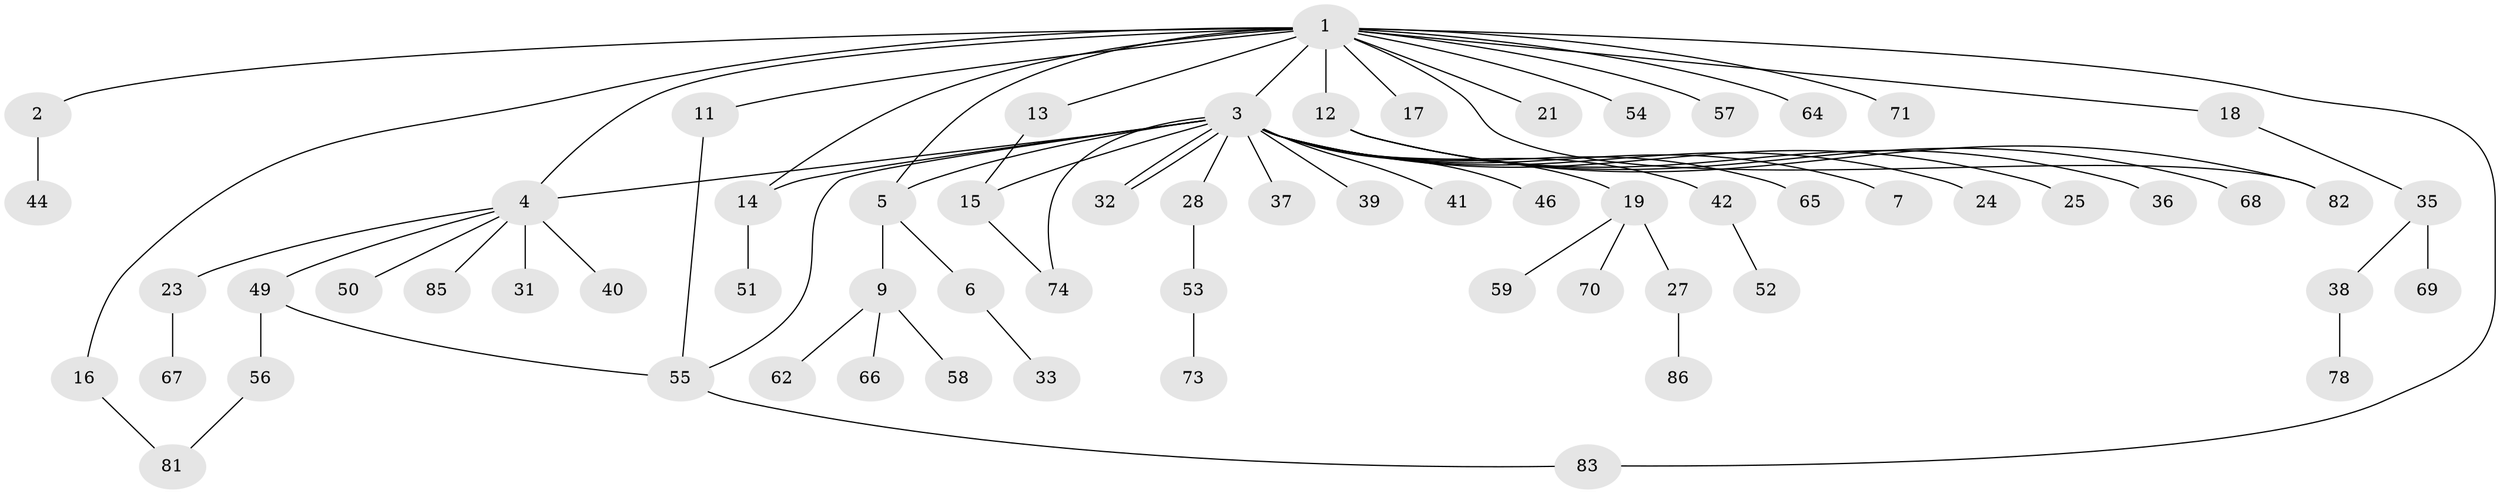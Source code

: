 // Generated by graph-tools (version 1.1) at 2025/23/03/03/25 07:23:48]
// undirected, 64 vertices, 74 edges
graph export_dot {
graph [start="1"]
  node [color=gray90,style=filled];
  1 [super="+10"];
  2 [super="+47"];
  3 [super="+20"];
  4 [super="+8"];
  5;
  6 [super="+84"];
  7;
  9 [super="+29"];
  11;
  12 [super="+34"];
  13;
  14 [super="+22"];
  15 [super="+48"];
  16 [super="+43"];
  17 [super="+79"];
  18 [super="+75"];
  19 [super="+26"];
  21;
  23 [super="+61"];
  24;
  25 [super="+63"];
  27;
  28 [super="+30"];
  31;
  32;
  33;
  35 [super="+45"];
  36;
  37;
  38;
  39;
  40;
  41;
  42;
  44;
  46;
  49 [super="+72"];
  50;
  51;
  52;
  53 [super="+60"];
  54;
  55 [super="+77"];
  56 [super="+76"];
  57;
  58;
  59;
  62 [super="+80"];
  64;
  65;
  66;
  67;
  68;
  69;
  70;
  71;
  73;
  74;
  78;
  81;
  82;
  83;
  85;
  86;
  1 -- 2;
  1 -- 3;
  1 -- 4 [weight=2];
  1 -- 5;
  1 -- 11;
  1 -- 12;
  1 -- 16;
  1 -- 17;
  1 -- 18;
  1 -- 21;
  1 -- 54;
  1 -- 57;
  1 -- 64;
  1 -- 82;
  1 -- 83;
  1 -- 13;
  1 -- 14;
  1 -- 71;
  2 -- 44;
  3 -- 5;
  3 -- 7;
  3 -- 14;
  3 -- 15;
  3 -- 19;
  3 -- 25 [weight=2];
  3 -- 32;
  3 -- 32;
  3 -- 37;
  3 -- 41;
  3 -- 42;
  3 -- 46;
  3 -- 74;
  3 -- 55;
  3 -- 65;
  3 -- 39;
  3 -- 24;
  3 -- 28;
  3 -- 4;
  4 -- 31;
  4 -- 40;
  4 -- 50;
  4 -- 85;
  4 -- 49;
  4 -- 23;
  5 -- 6;
  5 -- 9;
  6 -- 33;
  9 -- 58;
  9 -- 62;
  9 -- 66;
  11 -- 55;
  12 -- 36;
  12 -- 68;
  12 -- 82;
  13 -- 15;
  14 -- 51;
  15 -- 74;
  16 -- 81;
  18 -- 35;
  19 -- 59;
  19 -- 70;
  19 -- 27;
  23 -- 67;
  27 -- 86;
  28 -- 53;
  35 -- 38;
  35 -- 69;
  38 -- 78;
  42 -- 52;
  49 -- 55 [weight=2];
  49 -- 56;
  53 -- 73;
  55 -- 83;
  56 -- 81;
}

